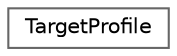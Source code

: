 digraph "Graphical Class Hierarchy"
{
 // LATEX_PDF_SIZE
  bgcolor="transparent";
  edge [fontname=Helvetica,fontsize=10,labelfontname=Helvetica,labelfontsize=10];
  node [fontname=Helvetica,fontsize=10,shape=box,height=0.2,width=0.4];
  rankdir="LR";
  Node0 [id="Node000000",label="TargetProfile",height=0.2,width=0.4,color="grey40", fillcolor="white", style="filled",URL="$db/d59/classTargetProfile.html",tooltip=" "];
}
